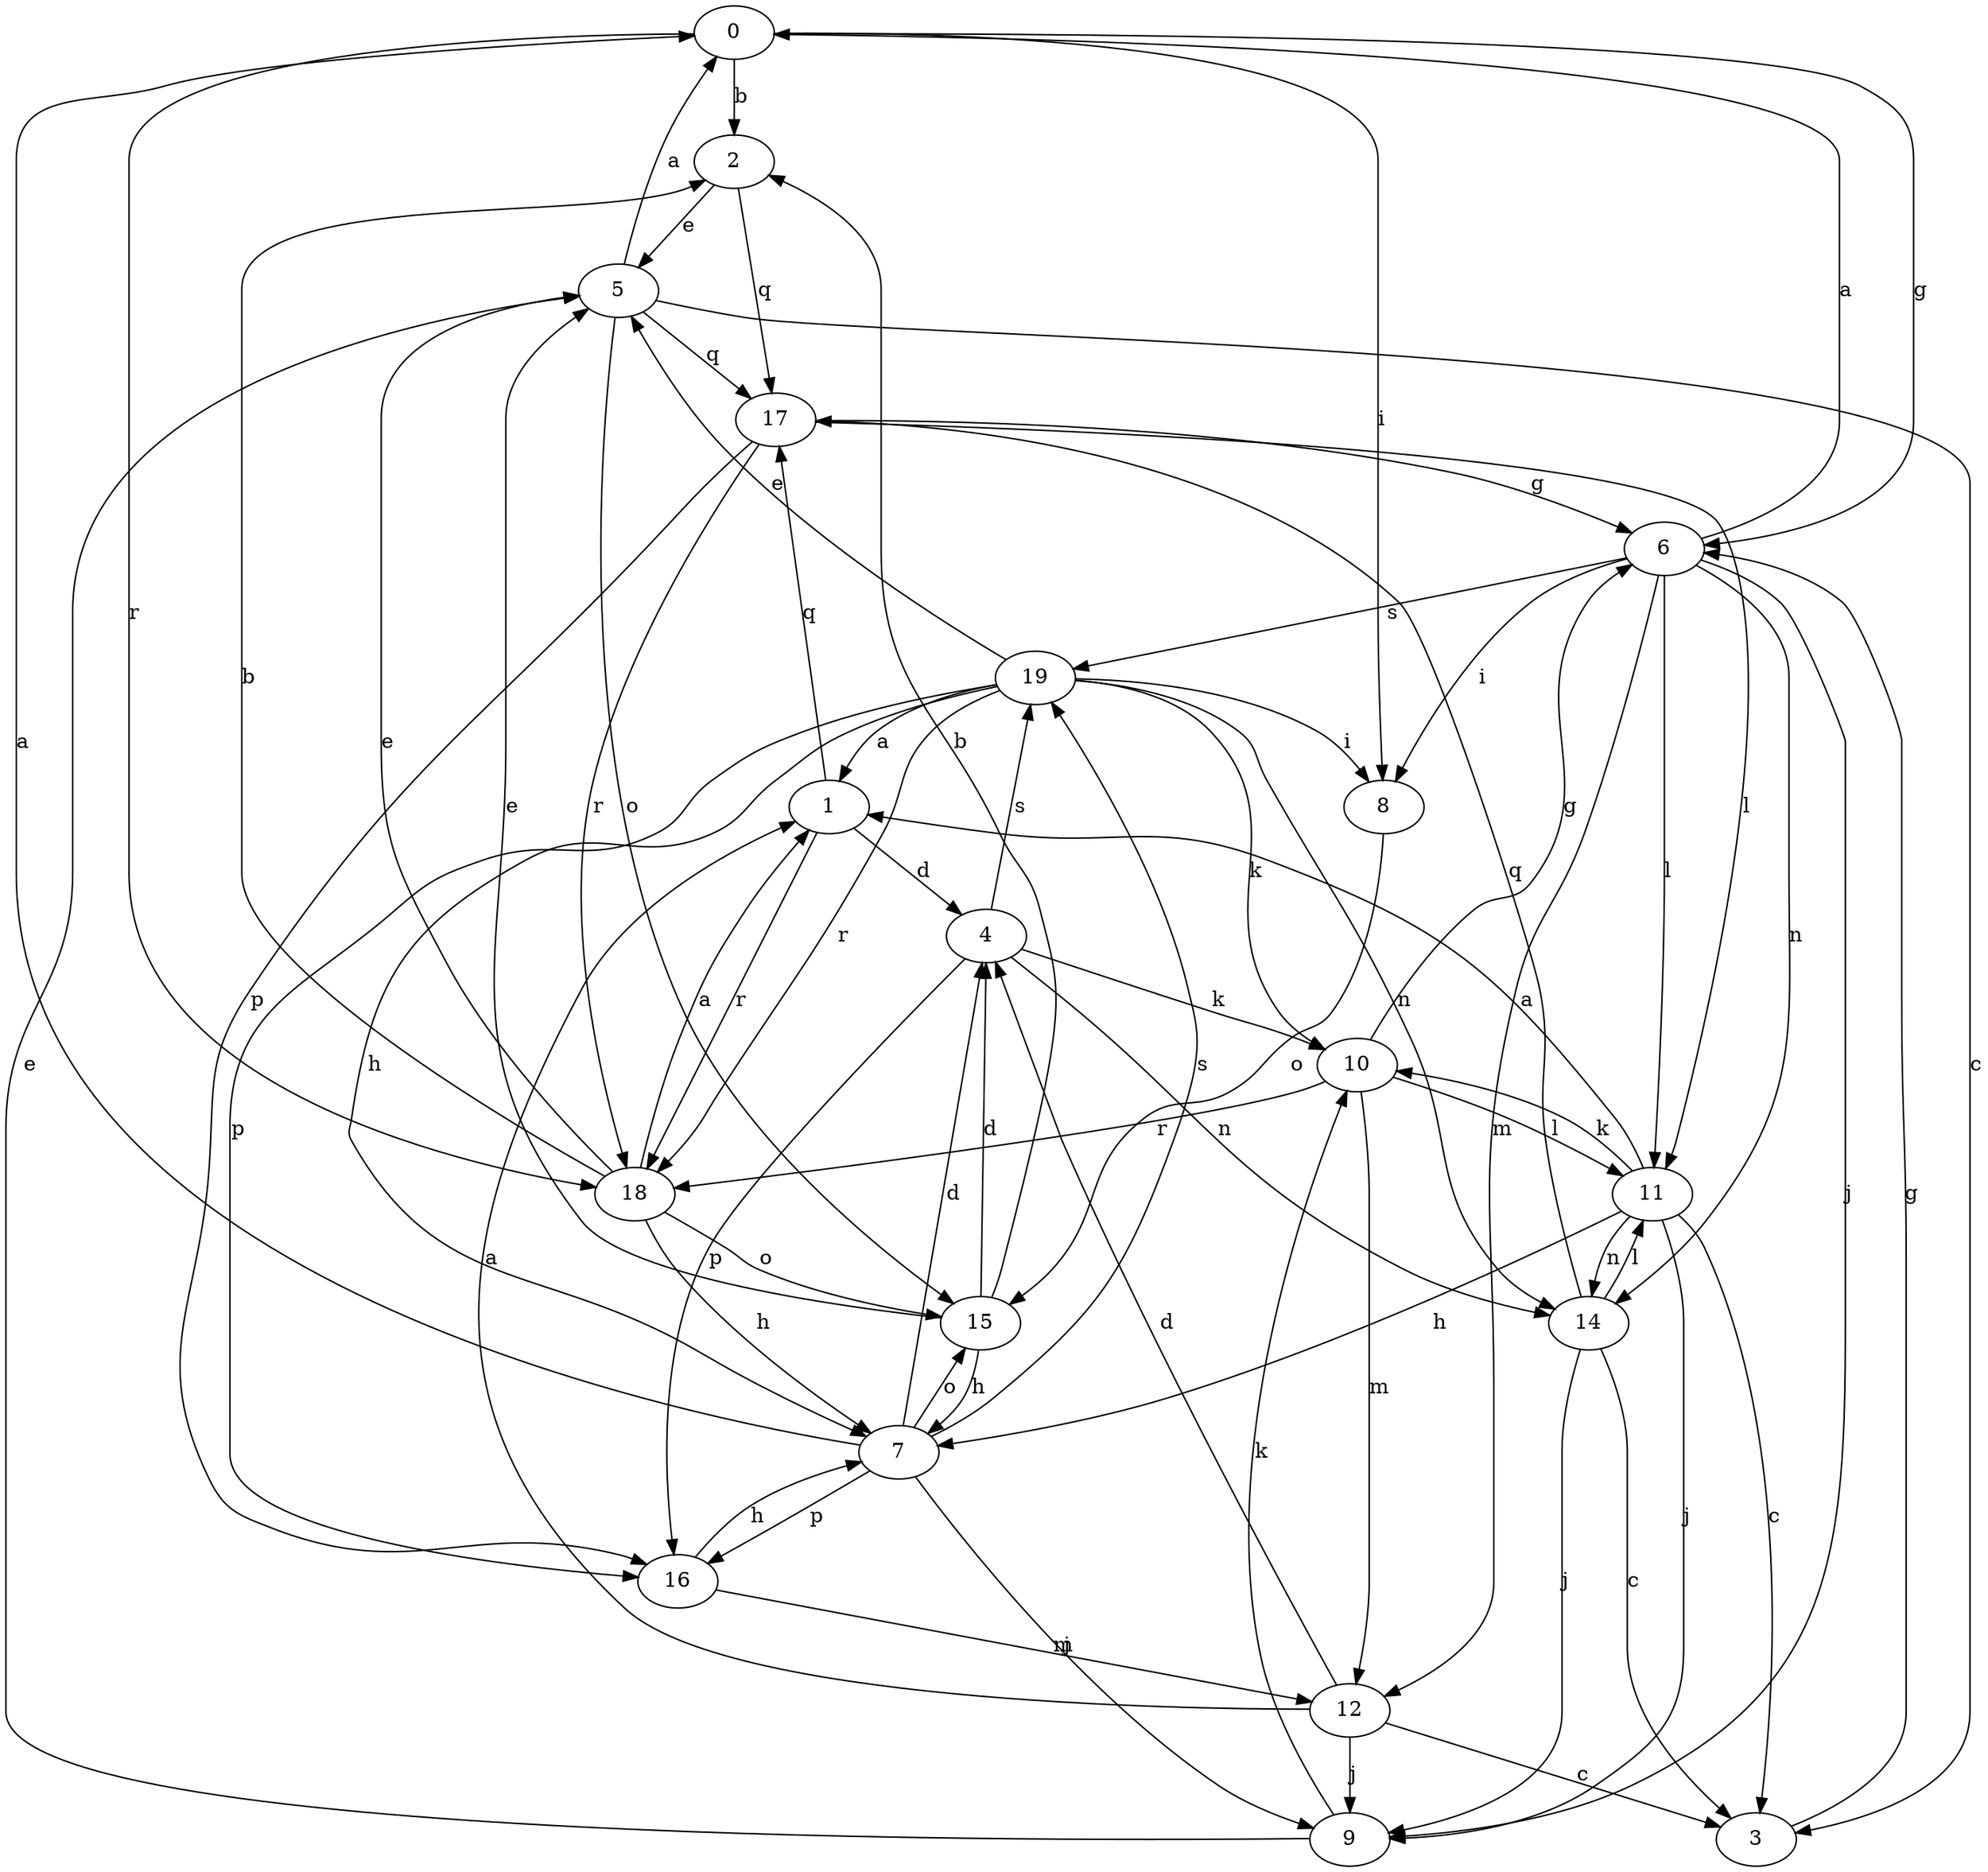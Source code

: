 strict digraph  {
0;
1;
2;
3;
4;
5;
6;
7;
8;
9;
10;
11;
12;
14;
15;
16;
17;
18;
19;
0 -> 2  [label=b];
0 -> 6  [label=g];
0 -> 8  [label=i];
0 -> 18  [label=r];
1 -> 4  [label=d];
1 -> 17  [label=q];
1 -> 18  [label=r];
2 -> 5  [label=e];
2 -> 17  [label=q];
3 -> 6  [label=g];
4 -> 10  [label=k];
4 -> 14  [label=n];
4 -> 16  [label=p];
4 -> 19  [label=s];
5 -> 0  [label=a];
5 -> 3  [label=c];
5 -> 15  [label=o];
5 -> 17  [label=q];
6 -> 0  [label=a];
6 -> 8  [label=i];
6 -> 9  [label=j];
6 -> 11  [label=l];
6 -> 12  [label=m];
6 -> 14  [label=n];
6 -> 19  [label=s];
7 -> 0  [label=a];
7 -> 4  [label=d];
7 -> 9  [label=j];
7 -> 15  [label=o];
7 -> 16  [label=p];
7 -> 19  [label=s];
8 -> 15  [label=o];
9 -> 5  [label=e];
9 -> 10  [label=k];
10 -> 6  [label=g];
10 -> 11  [label=l];
10 -> 12  [label=m];
10 -> 18  [label=r];
11 -> 1  [label=a];
11 -> 3  [label=c];
11 -> 7  [label=h];
11 -> 9  [label=j];
11 -> 10  [label=k];
11 -> 14  [label=n];
12 -> 1  [label=a];
12 -> 3  [label=c];
12 -> 4  [label=d];
12 -> 9  [label=j];
14 -> 3  [label=c];
14 -> 9  [label=j];
14 -> 11  [label=l];
14 -> 17  [label=q];
15 -> 2  [label=b];
15 -> 4  [label=d];
15 -> 5  [label=e];
15 -> 7  [label=h];
16 -> 7  [label=h];
16 -> 12  [label=m];
17 -> 6  [label=g];
17 -> 11  [label=l];
17 -> 16  [label=p];
17 -> 18  [label=r];
18 -> 1  [label=a];
18 -> 2  [label=b];
18 -> 5  [label=e];
18 -> 7  [label=h];
18 -> 15  [label=o];
19 -> 1  [label=a];
19 -> 5  [label=e];
19 -> 7  [label=h];
19 -> 8  [label=i];
19 -> 10  [label=k];
19 -> 14  [label=n];
19 -> 16  [label=p];
19 -> 18  [label=r];
}

